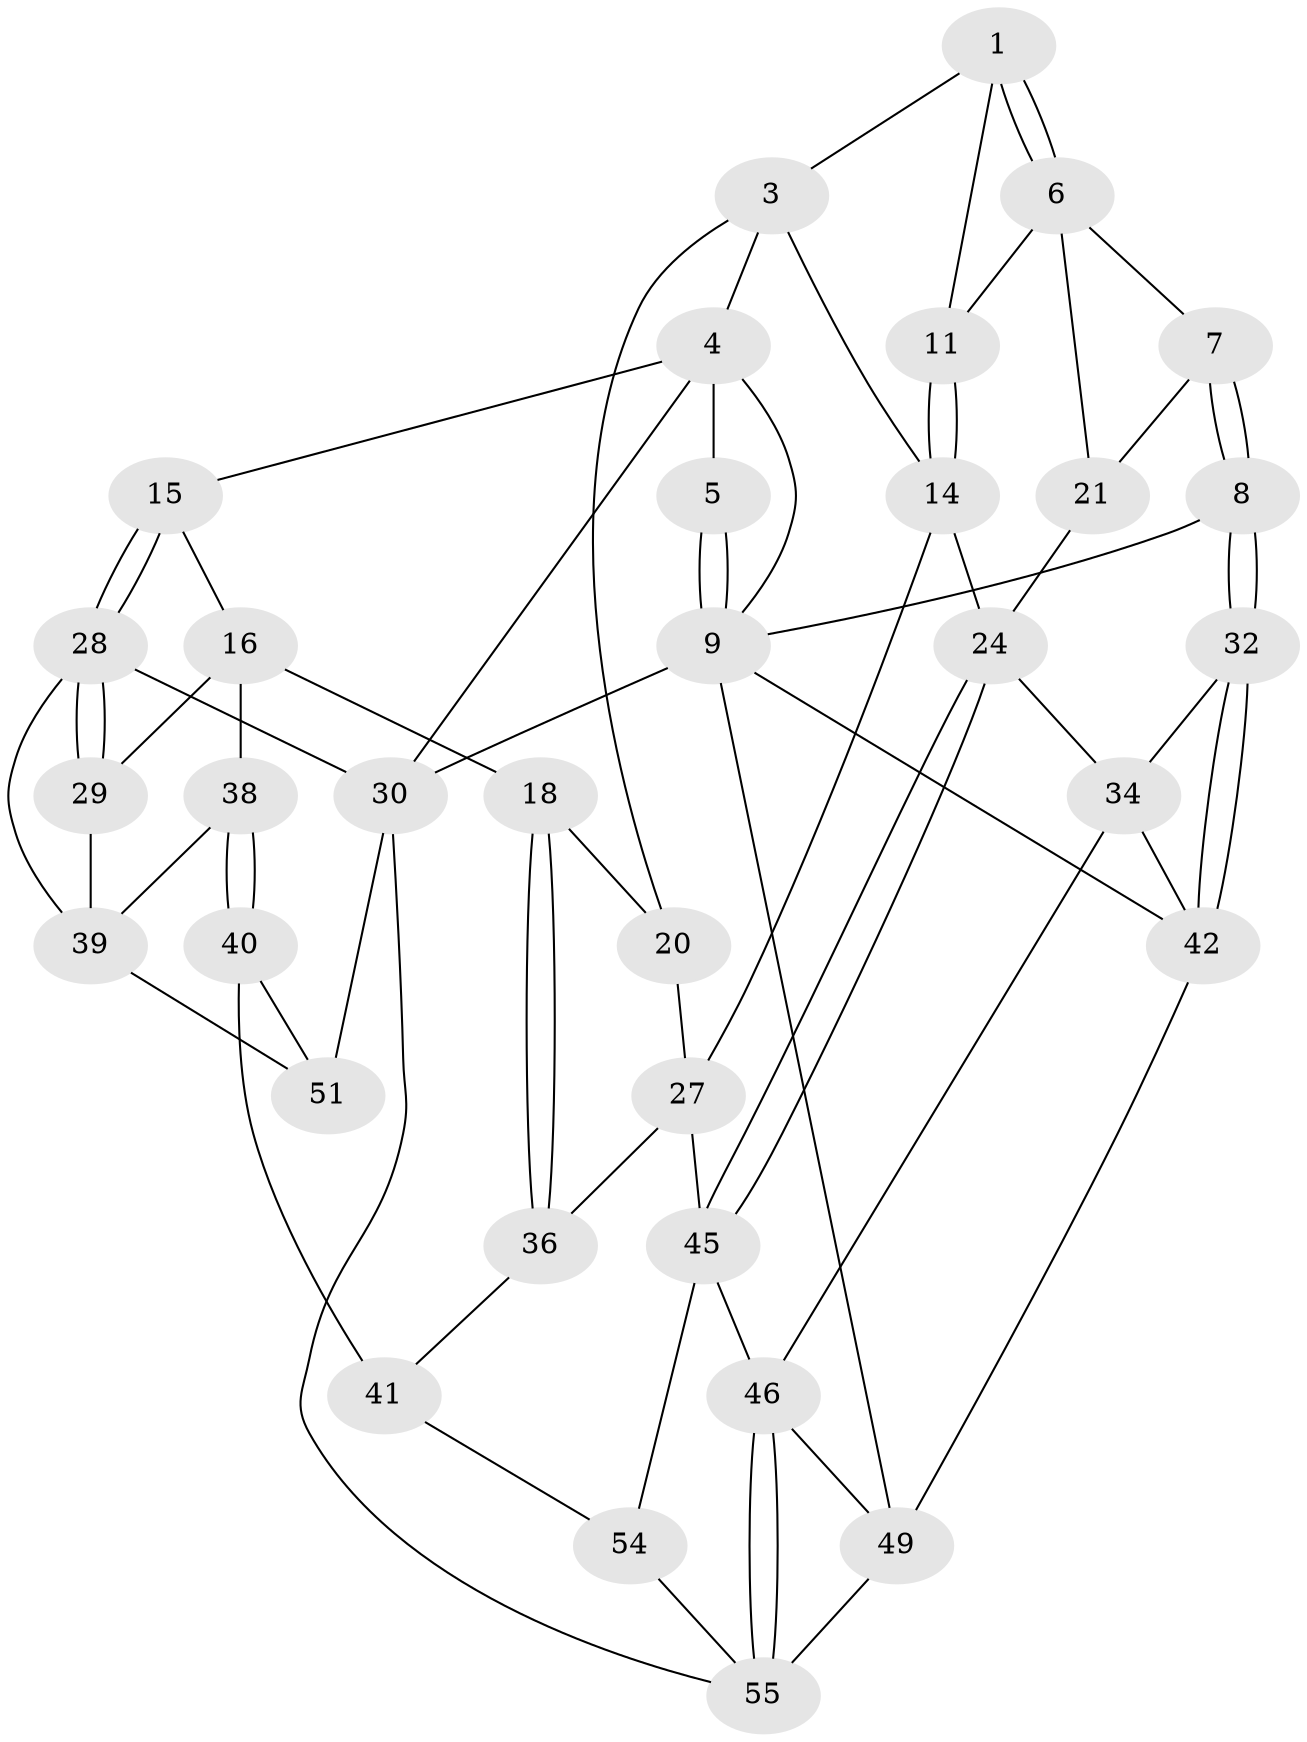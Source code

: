 // original degree distribution, {3: 0.05172413793103448, 4: 0.22413793103448276, 5: 0.5, 6: 0.22413793103448276}
// Generated by graph-tools (version 1.1) at 2025/42/03/06/25 10:42:33]
// undirected, 34 vertices, 73 edges
graph export_dot {
graph [start="1"]
  node [color=gray90,style=filled];
  1 [pos="+0.19425004639693394+0.05892602580864467",super="+2"];
  3 [pos="+0.5948591458967031+0.17224864363848935",super="+13"];
  4 [pos="+0.7481453838453682+0",super="+10"];
  5 [pos="+0.11109711066528227+0"];
  6 [pos="+0.21367228472228275+0.2382740337557898",super="+12"];
  7 [pos="+0.054238760559426585+0.28756029125031063"];
  8 [pos="+0+0.2646780506475903"];
  9 [pos="+0+0",super="+44"];
  11 [pos="+0.23241319995720103+0.2470040652693235"];
  14 [pos="+0.40994036112322735+0.376765533657189",super="+23"];
  15 [pos="+1+0"];
  16 [pos="+0.981419615631083+0.256574838705544",super="+17"];
  18 [pos="+0.6810166864390512+0.43644060302290244",super="+19"];
  20 [pos="+0.6327334653406798+0.3647202831353961",super="+26"];
  21 [pos="+0.16944569126954795+0.49553986039053644",super="+22"];
  24 [pos="+0.20478627052243908+0.5325146639701327",super="+25"];
  27 [pos="+0.3925401056180538+0.5595676835635315",super="+37"];
  28 [pos="+1+0.4897753168700654",super="+31"];
  29 [pos="+0.949052118048466+0.5419576440112848"];
  30 [pos="+1+1",super="+58"];
  32 [pos="+0+0.3584734862673034",super="+33"];
  34 [pos="+0.03915088755720608+0.5945318911602595",super="+35"];
  36 [pos="+0.5982377436571077+0.6015226014877371"];
  38 [pos="+0.8342725246237654+0.5517109446312989"];
  39 [pos="+0.8773836582844547+0.5693200395991741",super="+50"];
  40 [pos="+0.7769703933886298+0.6437539752958259",super="+52"];
  41 [pos="+0.6566939492557852+0.6504435707854551",super="+53"];
  42 [pos="+0+0.6829955674248428",super="+43"];
  45 [pos="+0.1723117708023651+0.772363813459069",super="+48"];
  46 [pos="+0.17133400998468287+0.7731455995727845",super="+47"];
  49 [pos="+0.06481442844785237+0.7824115878707012",super="+56"];
  51 [pos="+0.8598213735729925+0.8422811853963488"];
  54 [pos="+0.5136916062769161+0.9170442851971017"];
  55 [pos="+0.2111391574611909+1",super="+57"];
  1 -- 6;
  1 -- 6;
  1 -- 3;
  1 -- 11;
  3 -- 4;
  3 -- 20;
  3 -- 14;
  4 -- 5;
  4 -- 9;
  4 -- 30;
  4 -- 15;
  5 -- 9;
  5 -- 9;
  6 -- 7;
  6 -- 11;
  6 -- 21;
  7 -- 8;
  7 -- 8;
  7 -- 21;
  8 -- 9;
  8 -- 32;
  8 -- 32;
  9 -- 30;
  9 -- 42;
  9 -- 49;
  11 -- 14;
  11 -- 14;
  14 -- 24;
  14 -- 27;
  15 -- 16;
  15 -- 28;
  15 -- 28;
  16 -- 29;
  16 -- 18;
  16 -- 38;
  18 -- 36;
  18 -- 36;
  18 -- 20 [weight=2];
  20 -- 27;
  21 -- 24;
  24 -- 45;
  24 -- 45;
  24 -- 34;
  27 -- 36;
  27 -- 45;
  28 -- 29;
  28 -- 29;
  28 -- 30;
  28 -- 39;
  29 -- 39;
  30 -- 51;
  30 -- 55;
  32 -- 42;
  32 -- 42;
  32 -- 34;
  34 -- 42;
  34 -- 46;
  36 -- 41;
  38 -- 39;
  38 -- 40;
  38 -- 40;
  39 -- 51;
  40 -- 41 [weight=2];
  40 -- 51;
  41 -- 54;
  42 -- 49;
  45 -- 46;
  45 -- 54;
  46 -- 55;
  46 -- 55;
  46 -- 49;
  49 -- 55;
  54 -- 55;
}
